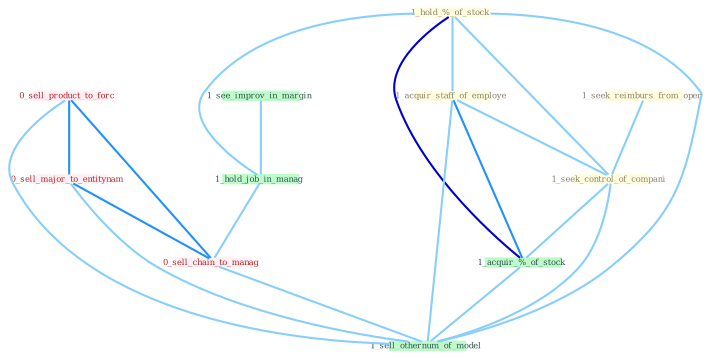 Graph G{ 
    node
    [shape=polygon,style=filled,width=.5,height=.06,color="#BDFCC9",fixedsize=true,fontsize=4,
    fontcolor="#2f4f4f"];
    {node
    [color="#ffffe0", fontcolor="#8b7d6b"] "1_hold_%_of_stock " "1_acquir_staff_of_employe " "1_seek_reimburs_from_oper " "1_seek_control_of_compani "}
{node [color="#fff0f5", fontcolor="#b22222"] "0_sell_product_to_forc " "0_sell_major_to_entitynam " "0_sell_chain_to_manag "}
edge [color="#B0E2FF"];

	"1_hold_%_of_stock " -- "1_acquir_staff_of_employe " [w="1", color="#87cefa" ];
	"1_hold_%_of_stock " -- "1_seek_control_of_compani " [w="1", color="#87cefa" ];
	"1_hold_%_of_stock " -- "1_acquir_%_of_stock " [w="3", color="#0000cd" , len=0.6];
	"1_hold_%_of_stock " -- "1_hold_job_in_manag " [w="1", color="#87cefa" ];
	"1_hold_%_of_stock " -- "1_sell_othernum_of_model " [w="1", color="#87cefa" ];
	"1_acquir_staff_of_employe " -- "1_seek_control_of_compani " [w="1", color="#87cefa" ];
	"1_acquir_staff_of_employe " -- "1_acquir_%_of_stock " [w="2", color="#1e90ff" , len=0.8];
	"1_acquir_staff_of_employe " -- "1_sell_othernum_of_model " [w="1", color="#87cefa" ];
	"1_seek_reimburs_from_oper " -- "1_seek_control_of_compani " [w="1", color="#87cefa" ];
	"1_seek_control_of_compani " -- "1_acquir_%_of_stock " [w="1", color="#87cefa" ];
	"1_seek_control_of_compani " -- "1_sell_othernum_of_model " [w="1", color="#87cefa" ];
	"1_see_improv_in_margin " -- "1_hold_job_in_manag " [w="1", color="#87cefa" ];
	"1_acquir_%_of_stock " -- "1_sell_othernum_of_model " [w="1", color="#87cefa" ];
	"1_hold_job_in_manag " -- "0_sell_chain_to_manag " [w="1", color="#87cefa" ];
	"0_sell_product_to_forc " -- "0_sell_major_to_entitynam " [w="2", color="#1e90ff" , len=0.8];
	"0_sell_product_to_forc " -- "0_sell_chain_to_manag " [w="2", color="#1e90ff" , len=0.8];
	"0_sell_product_to_forc " -- "1_sell_othernum_of_model " [w="1", color="#87cefa" ];
	"0_sell_major_to_entitynam " -- "0_sell_chain_to_manag " [w="2", color="#1e90ff" , len=0.8];
	"0_sell_major_to_entitynam " -- "1_sell_othernum_of_model " [w="1", color="#87cefa" ];
	"0_sell_chain_to_manag " -- "1_sell_othernum_of_model " [w="1", color="#87cefa" ];
}